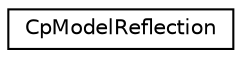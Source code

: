 digraph "Graphical Class Hierarchy"
{
 // LATEX_PDF_SIZE
  edge [fontname="Helvetica",fontsize="10",labelfontname="Helvetica",labelfontsize="10"];
  node [fontname="Helvetica",fontsize="10",shape=record];
  rankdir="LR";
  Node0 [label="CpModelReflection",height=0.2,width=0.4,color="black", fillcolor="white", style="filled",URL="$classGoogle_1_1OrTools_1_1Sat_1_1CpModelReflection.html",tooltip="Holder for reflection information generated from ortools/sat/cp_model.proto"];
}
